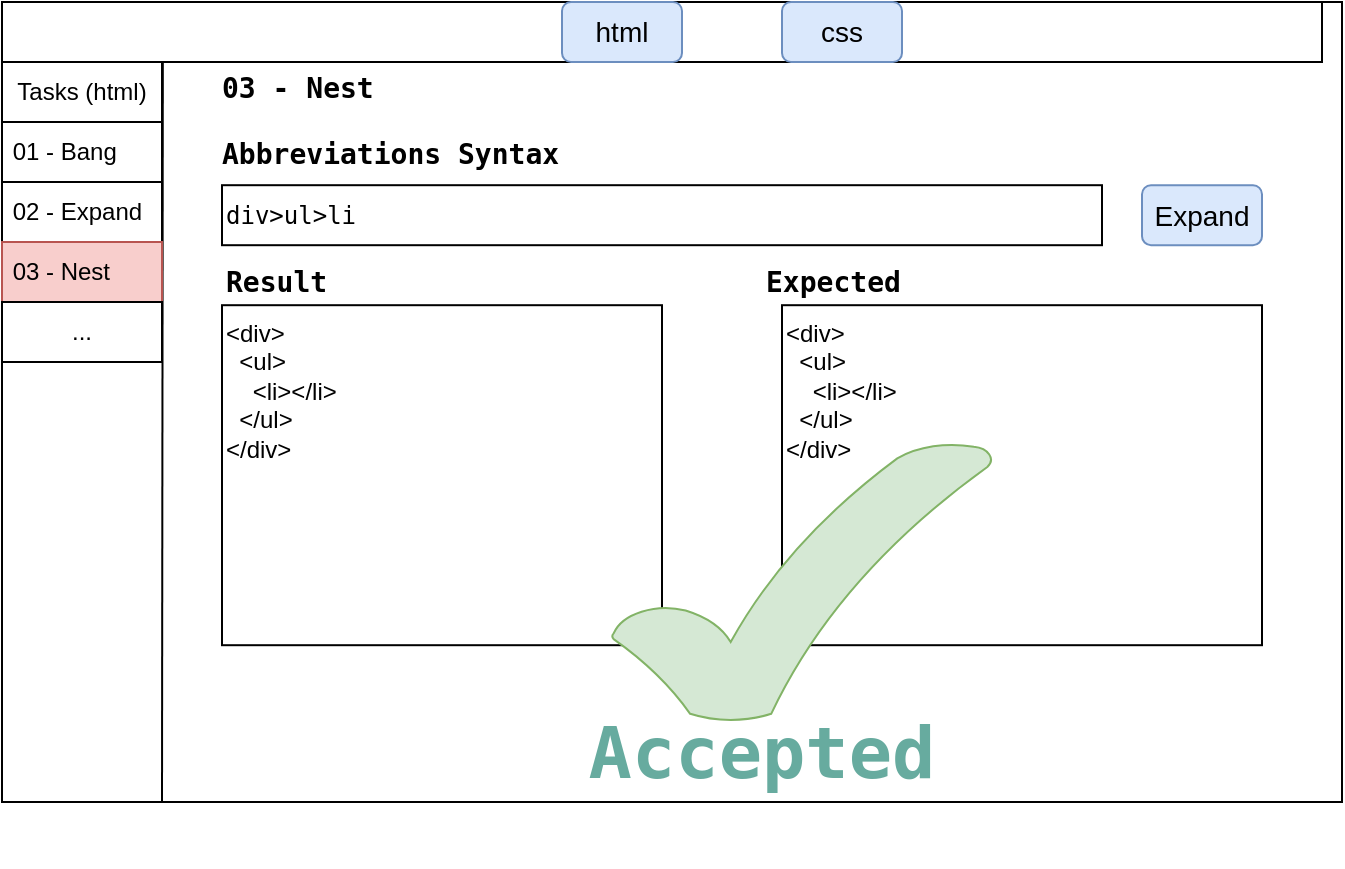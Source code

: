 <mxfile version="22.1.16" type="device">
  <diagram name="Page-1" id="zz84zi7w2aZHHOXkVZlx">
    <mxGraphModel dx="1221" dy="736" grid="1" gridSize="10" guides="1" tooltips="1" connect="1" arrows="1" fold="1" page="1" pageScale="1" pageWidth="850" pageHeight="1100" math="0" shadow="0">
      <root>
        <mxCell id="0" />
        <mxCell id="1" parent="0" />
        <mxCell id="QiNJm8DW8LiBt3anIEx7-3" value="" style="rounded=0;whiteSpace=wrap;html=1;" vertex="1" parent="1">
          <mxGeometry x="60" y="360" width="670" height="400" as="geometry" />
        </mxCell>
        <mxCell id="QiNJm8DW8LiBt3anIEx7-4" value="&lt;pre&gt;&lt;code&gt;div&amp;gt;ul&amp;gt;li&lt;/code&gt;&lt;/pre&gt;" style="rounded=0;whiteSpace=wrap;html=1;align=left;" vertex="1" parent="1">
          <mxGeometry x="170" y="451.6" width="440" height="30" as="geometry" />
        </mxCell>
        <mxCell id="QiNJm8DW8LiBt3anIEx7-6" value="Expand" style="rounded=1;whiteSpace=wrap;html=1;fillColor=#dae8fc;strokeColor=#6c8ebf;fontSize=14;" vertex="1" parent="1">
          <mxGeometry x="630" y="451.6" width="60" height="30" as="geometry" />
        </mxCell>
        <mxCell id="QiNJm8DW8LiBt3anIEx7-7" value="&lt;div&gt;&amp;lt;div&amp;gt;&lt;/div&gt;&lt;div&gt;&amp;nbsp; &amp;lt;ul&amp;gt;&lt;/div&gt;&lt;div&gt;&amp;nbsp; &amp;nbsp; &amp;lt;li&amp;gt;&amp;lt;/li&amp;gt;&lt;/div&gt;&lt;div&gt;&amp;nbsp; &amp;lt;/ul&amp;gt;&lt;/div&gt;&lt;div&gt;&amp;lt;/div&amp;gt;&lt;/div&gt;&lt;div&gt;&lt;br&gt;&lt;/div&gt;" style="rounded=0;whiteSpace=wrap;html=1;align=left;verticalAlign=top;" vertex="1" parent="1">
          <mxGeometry x="170" y="511.6" width="220" height="170" as="geometry" />
        </mxCell>
        <mxCell id="QiNJm8DW8LiBt3anIEx7-8" value="&lt;pre&gt;&lt;h1&gt;&lt;font style=&quot;font-size: 14px;&quot;&gt;Abbreviations Syntax&lt;/font&gt;&lt;/h1&gt;&lt;/pre&gt;" style="text;html=1;strokeColor=none;fillColor=none;align=left;verticalAlign=middle;whiteSpace=wrap;rounded=0;" vertex="1" parent="1">
          <mxGeometry x="168.05" y="418" width="200" height="30" as="geometry" />
        </mxCell>
        <mxCell id="QiNJm8DW8LiBt3anIEx7-9" value="&lt;pre&gt;&lt;h1&gt;&lt;font style=&quot;font-size: 14px;&quot;&gt;Result&lt;/font&gt;&lt;/h1&gt;&lt;/pre&gt;" style="text;html=1;strokeColor=none;fillColor=none;align=left;verticalAlign=middle;whiteSpace=wrap;rounded=0;" vertex="1" parent="1">
          <mxGeometry x="170" y="481.6" width="200" height="30" as="geometry" />
        </mxCell>
        <mxCell id="QiNJm8DW8LiBt3anIEx7-10" value="&lt;div&gt;&amp;lt;div&amp;gt;&lt;/div&gt;&lt;div&gt;&amp;nbsp; &amp;lt;ul&amp;gt;&lt;/div&gt;&lt;div&gt;&amp;nbsp; &amp;nbsp; &amp;lt;li&amp;gt;&amp;lt;/li&amp;gt;&lt;/div&gt;&lt;div&gt;&amp;nbsp; &amp;lt;/ul&amp;gt;&lt;/div&gt;&lt;div style=&quot;&quot;&gt;&amp;lt;/div&amp;gt;&lt;/div&gt;" style="rounded=0;whiteSpace=wrap;html=1;align=left;verticalAlign=top;" vertex="1" parent="1">
          <mxGeometry x="450" y="511.6" width="240" height="170" as="geometry" />
        </mxCell>
        <mxCell id="QiNJm8DW8LiBt3anIEx7-12" value="&lt;pre&gt;&lt;h1&gt;&lt;font style=&quot;font-size: 14px;&quot;&gt;Expected&lt;/font&gt;&lt;/h1&gt;&lt;/pre&gt;" style="text;html=1;strokeColor=none;fillColor=none;align=left;verticalAlign=middle;whiteSpace=wrap;rounded=0;" vertex="1" parent="1">
          <mxGeometry x="440" y="481.6" width="200" height="30" as="geometry" />
        </mxCell>
        <mxCell id="QiNJm8DW8LiBt3anIEx7-14" value="" style="verticalLabelPosition=bottom;verticalAlign=top;html=1;shape=mxgraph.basic.tick;fillColor=#d5e8d4;strokeColor=#82b366;" vertex="1" parent="1">
          <mxGeometry x="365" y="580" width="190" height="140" as="geometry" />
        </mxCell>
        <mxCell id="QiNJm8DW8LiBt3anIEx7-15" value="&lt;pre style=&quot;font-size: 36px;&quot;&gt;&lt;h1 style=&quot;font-size: 36px;&quot;&gt;&lt;font color=&quot;#67ab9f&quot; style=&quot;font-size: 36px;&quot;&gt;Accepted&lt;/font&gt;&lt;/h1&gt;&lt;/pre&gt;" style="text;html=1;strokeColor=none;fillColor=none;align=center;verticalAlign=middle;whiteSpace=wrap;rounded=0;fontStyle=1;fontSize=36;" vertex="1" parent="1">
          <mxGeometry x="340" y="720" width="200" height="30" as="geometry" />
        </mxCell>
        <mxCell id="QiNJm8DW8LiBt3anIEx7-16" value="" style="endArrow=none;html=1;rounded=0;entryX=0.093;entryY=0.003;entryDx=0;entryDy=0;entryPerimeter=0;" edge="1" parent="1">
          <mxGeometry width="50" height="50" relative="1" as="geometry">
            <mxPoint x="140" y="760" as="sourcePoint" />
            <mxPoint x="140.45" y="360.2" as="targetPoint" />
          </mxGeometry>
        </mxCell>
        <mxCell id="QiNJm8DW8LiBt3anIEx7-19" value="Tasks (html)" style="rounded=0;whiteSpace=wrap;html=1;" vertex="1" parent="1">
          <mxGeometry x="60" y="390" width="80" height="30" as="geometry" />
        </mxCell>
        <mxCell id="QiNJm8DW8LiBt3anIEx7-20" value="&amp;nbsp;01 - Bang&amp;nbsp;" style="rounded=0;whiteSpace=wrap;html=1;align=left;" vertex="1" parent="1">
          <mxGeometry x="60" y="420" width="80" height="30" as="geometry" />
        </mxCell>
        <mxCell id="QiNJm8DW8LiBt3anIEx7-21" value="&amp;nbsp;02 - Expand" style="rounded=0;whiteSpace=wrap;html=1;align=left;" vertex="1" parent="1">
          <mxGeometry x="60" y="450" width="80" height="30" as="geometry" />
        </mxCell>
        <mxCell id="QiNJm8DW8LiBt3anIEx7-22" value="&amp;nbsp;03 - Nest" style="rounded=0;whiteSpace=wrap;html=1;align=left;fillColor=#f8cecc;strokeColor=#b85450;" vertex="1" parent="1">
          <mxGeometry x="60" y="480" width="80" height="30" as="geometry" />
        </mxCell>
        <mxCell id="QiNJm8DW8LiBt3anIEx7-23" value="&lt;pre&gt;&lt;h1&gt;&lt;font style=&quot;font-size: 14px;&quot;&gt;03 - Nest&lt;/font&gt;&lt;/h1&gt;&lt;/pre&gt;" style="text;html=1;strokeColor=none;fillColor=none;align=left;verticalAlign=middle;whiteSpace=wrap;rounded=0;" vertex="1" parent="1">
          <mxGeometry x="168.05" y="385" width="200" height="30" as="geometry" />
        </mxCell>
        <mxCell id="QiNJm8DW8LiBt3anIEx7-25" value="..." style="rounded=0;whiteSpace=wrap;html=1;align=center;" vertex="1" parent="1">
          <mxGeometry x="60" y="510" width="80" height="30" as="geometry" />
        </mxCell>
        <mxCell id="QiNJm8DW8LiBt3anIEx7-26" value="" style="rounded=0;whiteSpace=wrap;html=1;" vertex="1" parent="1">
          <mxGeometry x="60" y="360" width="660" height="30" as="geometry" />
        </mxCell>
        <mxCell id="QiNJm8DW8LiBt3anIEx7-29" value="css" style="rounded=1;whiteSpace=wrap;html=1;fillColor=#dae8fc;strokeColor=#6c8ebf;fontSize=14;" vertex="1" parent="1">
          <mxGeometry x="450" y="360" width="60" height="30" as="geometry" />
        </mxCell>
        <mxCell id="QiNJm8DW8LiBt3anIEx7-30" value="html" style="rounded=1;whiteSpace=wrap;html=1;fillColor=#dae8fc;strokeColor=#6c8ebf;fontSize=14;" vertex="1" parent="1">
          <mxGeometry x="340" y="360" width="60" height="30" as="geometry" />
        </mxCell>
      </root>
    </mxGraphModel>
  </diagram>
</mxfile>
